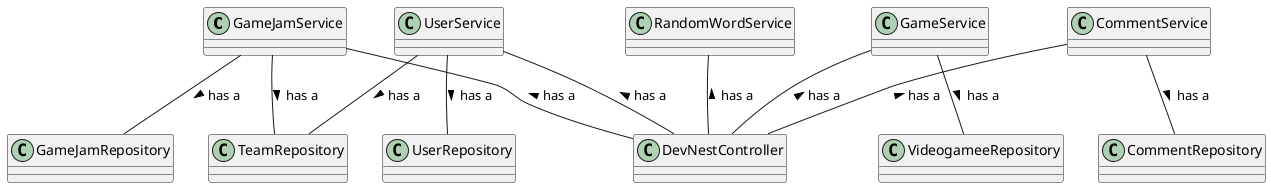 @startuml devNest

GameJamService -- GameJamRepository : > has a
GameJamService -- TeamRepository : > has a
GameJamService -- DevNestController : < has a

GameService -- VideogameeRepository : > has a
GameService -- DevNestController : < has a

RandomWordService -- DevNestController : < has a

UserService -- UserRepository : > has a
UserService -- TeamRepository : > has a
UserService -- DevNestController : < has a

CommentService -- CommentRepository : > has a
CommentService -- DevNestController : < has a
@enduml